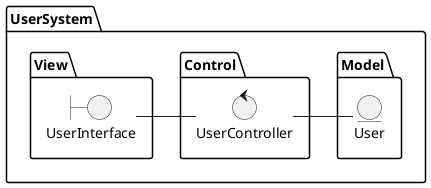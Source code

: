 @startuml
left to right direction

package UserSystem{
	package View{
		boundary  UserInterface
	}

	package Control{
		control  UserController
	}

	package Model{
		entity  User
	}

	UserInterface -- UserController
	UserController -- User
}

@enduml
